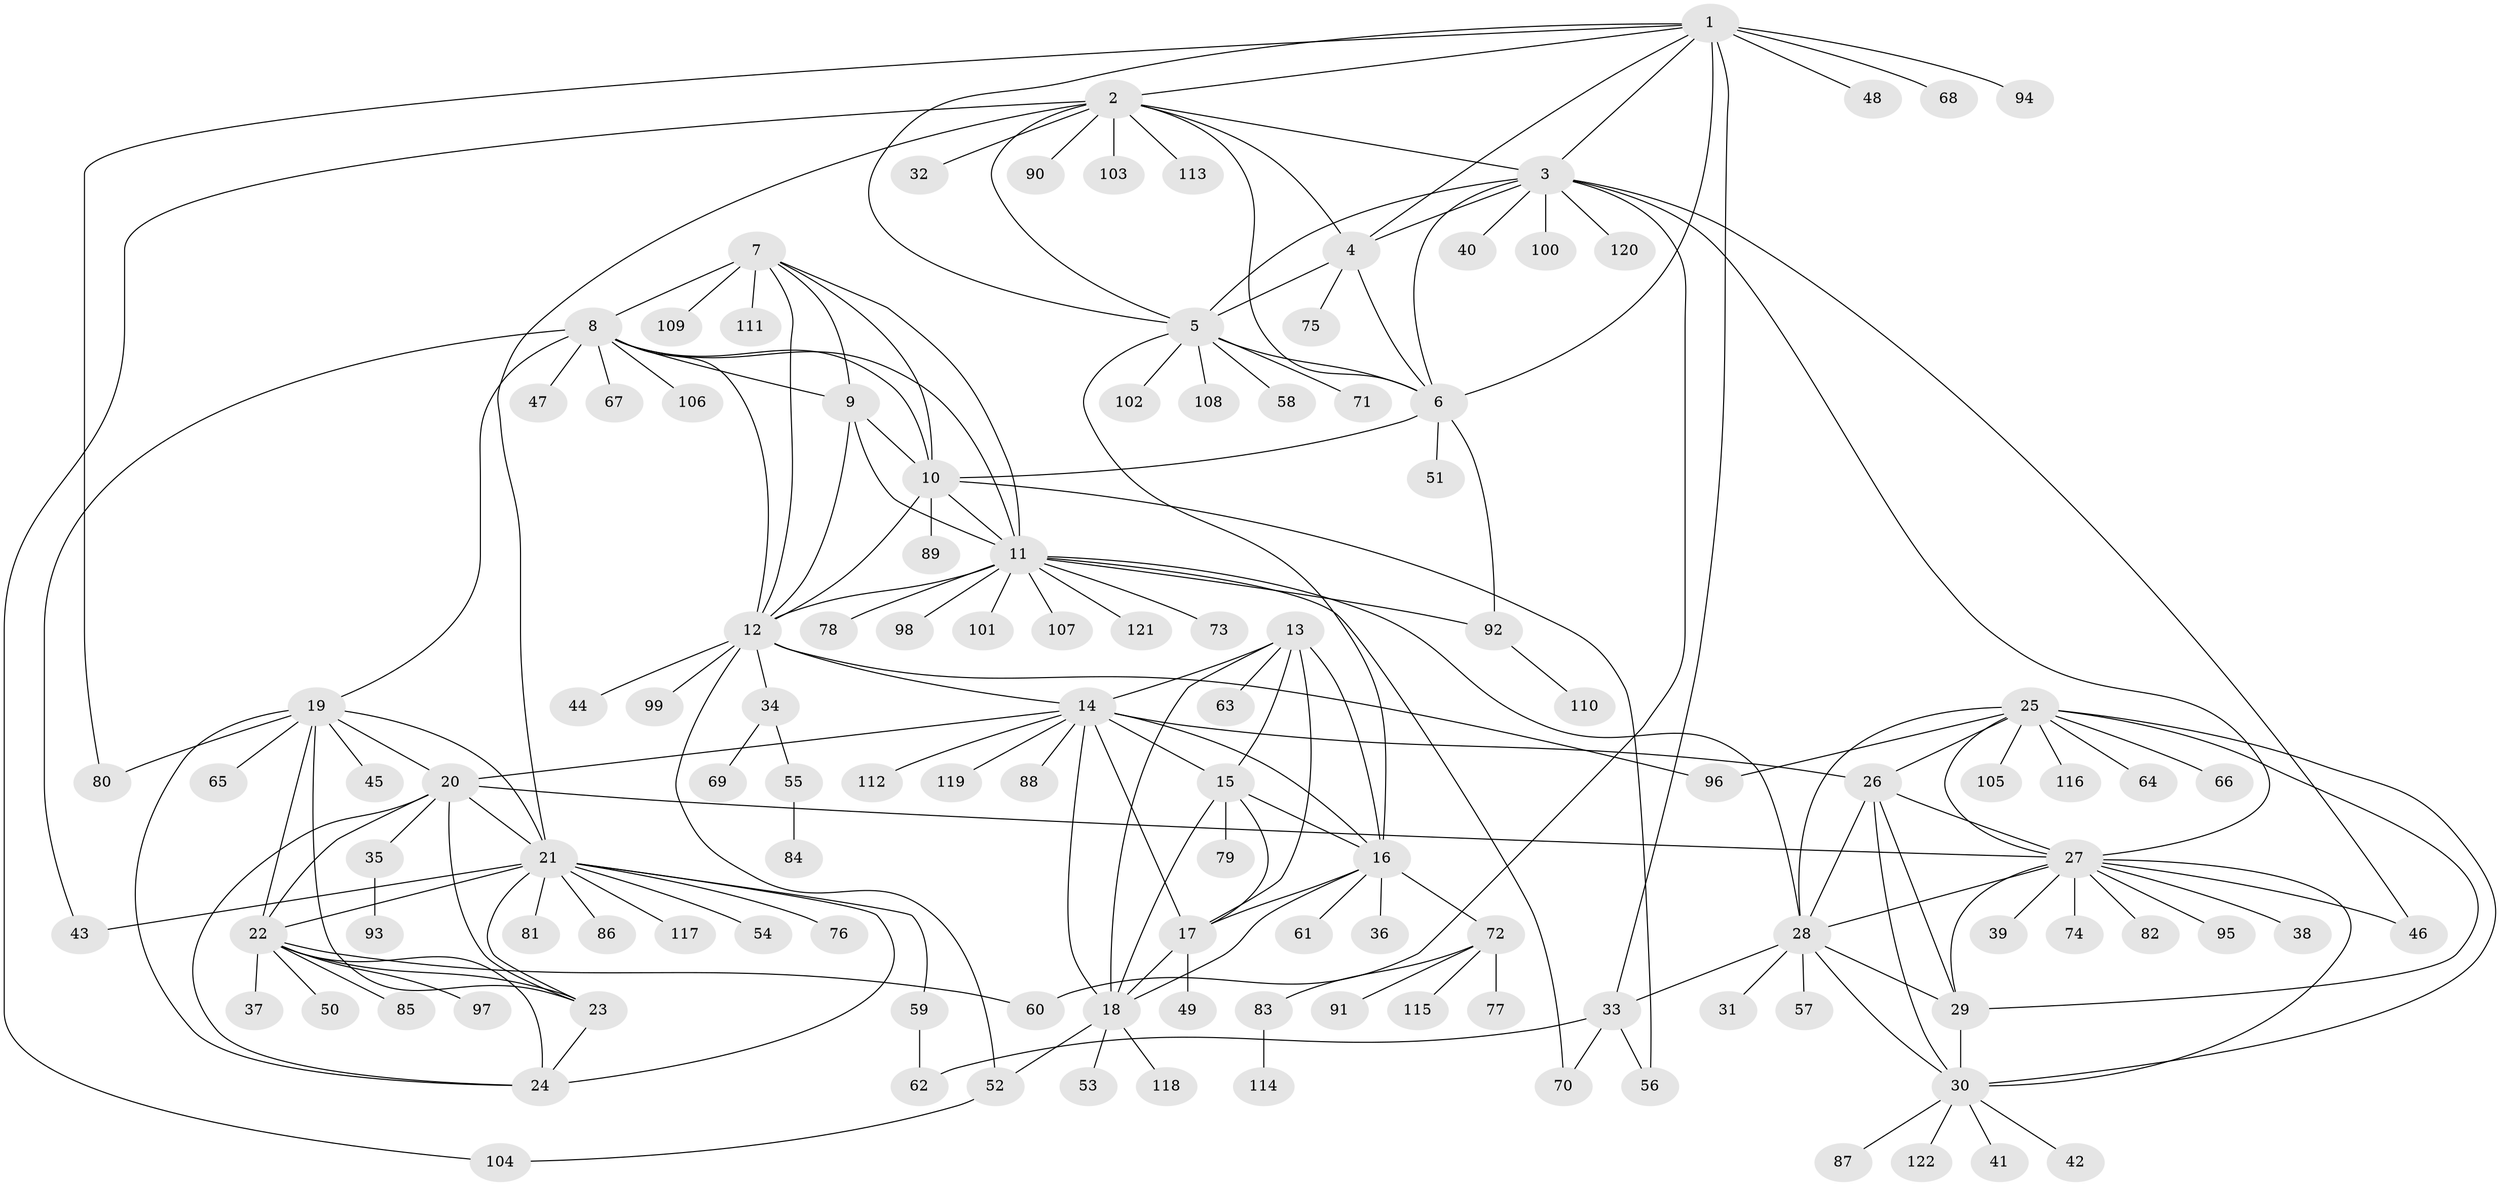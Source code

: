 // coarse degree distribution, {5: 0.08163265306122448, 1: 0.5306122448979592, 7: 0.04081632653061224, 4: 0.061224489795918366, 2: 0.12244897959183673, 3: 0.04081632653061224, 8: 0.061224489795918366, 12: 0.04081632653061224, 6: 0.02040816326530612}
// Generated by graph-tools (version 1.1) at 2025/37/03/04/25 23:37:39]
// undirected, 122 vertices, 189 edges
graph export_dot {
  node [color=gray90,style=filled];
  1;
  2;
  3;
  4;
  5;
  6;
  7;
  8;
  9;
  10;
  11;
  12;
  13;
  14;
  15;
  16;
  17;
  18;
  19;
  20;
  21;
  22;
  23;
  24;
  25;
  26;
  27;
  28;
  29;
  30;
  31;
  32;
  33;
  34;
  35;
  36;
  37;
  38;
  39;
  40;
  41;
  42;
  43;
  44;
  45;
  46;
  47;
  48;
  49;
  50;
  51;
  52;
  53;
  54;
  55;
  56;
  57;
  58;
  59;
  60;
  61;
  62;
  63;
  64;
  65;
  66;
  67;
  68;
  69;
  70;
  71;
  72;
  73;
  74;
  75;
  76;
  77;
  78;
  79;
  80;
  81;
  82;
  83;
  84;
  85;
  86;
  87;
  88;
  89;
  90;
  91;
  92;
  93;
  94;
  95;
  96;
  97;
  98;
  99;
  100;
  101;
  102;
  103;
  104;
  105;
  106;
  107;
  108;
  109;
  110;
  111;
  112;
  113;
  114;
  115;
  116;
  117;
  118;
  119;
  120;
  121;
  122;
  1 -- 2;
  1 -- 3;
  1 -- 4;
  1 -- 5;
  1 -- 6;
  1 -- 33;
  1 -- 48;
  1 -- 68;
  1 -- 80;
  1 -- 94;
  2 -- 3;
  2 -- 4;
  2 -- 5;
  2 -- 6;
  2 -- 21;
  2 -- 32;
  2 -- 90;
  2 -- 103;
  2 -- 104;
  2 -- 113;
  3 -- 4;
  3 -- 5;
  3 -- 6;
  3 -- 27;
  3 -- 40;
  3 -- 46;
  3 -- 60;
  3 -- 100;
  3 -- 120;
  4 -- 5;
  4 -- 6;
  4 -- 75;
  5 -- 6;
  5 -- 16;
  5 -- 58;
  5 -- 71;
  5 -- 102;
  5 -- 108;
  6 -- 10;
  6 -- 51;
  6 -- 92;
  7 -- 8;
  7 -- 9;
  7 -- 10;
  7 -- 11;
  7 -- 12;
  7 -- 109;
  7 -- 111;
  8 -- 9;
  8 -- 10;
  8 -- 11;
  8 -- 12;
  8 -- 19;
  8 -- 43;
  8 -- 47;
  8 -- 67;
  8 -- 106;
  9 -- 10;
  9 -- 11;
  9 -- 12;
  10 -- 11;
  10 -- 12;
  10 -- 56;
  10 -- 89;
  11 -- 12;
  11 -- 28;
  11 -- 70;
  11 -- 73;
  11 -- 78;
  11 -- 92;
  11 -- 98;
  11 -- 101;
  11 -- 107;
  11 -- 121;
  12 -- 14;
  12 -- 34;
  12 -- 44;
  12 -- 52;
  12 -- 96;
  12 -- 99;
  13 -- 14;
  13 -- 15;
  13 -- 16;
  13 -- 17;
  13 -- 18;
  13 -- 63;
  14 -- 15;
  14 -- 16;
  14 -- 17;
  14 -- 18;
  14 -- 20;
  14 -- 26;
  14 -- 88;
  14 -- 112;
  14 -- 119;
  15 -- 16;
  15 -- 17;
  15 -- 18;
  15 -- 79;
  16 -- 17;
  16 -- 18;
  16 -- 36;
  16 -- 61;
  16 -- 72;
  17 -- 18;
  17 -- 49;
  18 -- 52;
  18 -- 53;
  18 -- 118;
  19 -- 20;
  19 -- 21;
  19 -- 22;
  19 -- 23;
  19 -- 24;
  19 -- 45;
  19 -- 65;
  19 -- 80;
  20 -- 21;
  20 -- 22;
  20 -- 23;
  20 -- 24;
  20 -- 27;
  20 -- 35;
  21 -- 22;
  21 -- 23;
  21 -- 24;
  21 -- 43;
  21 -- 54;
  21 -- 59;
  21 -- 76;
  21 -- 81;
  21 -- 86;
  21 -- 117;
  22 -- 23;
  22 -- 24;
  22 -- 37;
  22 -- 50;
  22 -- 60;
  22 -- 85;
  22 -- 97;
  23 -- 24;
  25 -- 26;
  25 -- 27;
  25 -- 28;
  25 -- 29;
  25 -- 30;
  25 -- 64;
  25 -- 66;
  25 -- 96;
  25 -- 105;
  25 -- 116;
  26 -- 27;
  26 -- 28;
  26 -- 29;
  26 -- 30;
  27 -- 28;
  27 -- 29;
  27 -- 30;
  27 -- 38;
  27 -- 39;
  27 -- 46;
  27 -- 74;
  27 -- 82;
  27 -- 95;
  28 -- 29;
  28 -- 30;
  28 -- 31;
  28 -- 33;
  28 -- 57;
  29 -- 30;
  30 -- 41;
  30 -- 42;
  30 -- 87;
  30 -- 122;
  33 -- 56;
  33 -- 62;
  33 -- 70;
  34 -- 55;
  34 -- 69;
  35 -- 93;
  52 -- 104;
  55 -- 84;
  59 -- 62;
  72 -- 77;
  72 -- 83;
  72 -- 91;
  72 -- 115;
  83 -- 114;
  92 -- 110;
}
